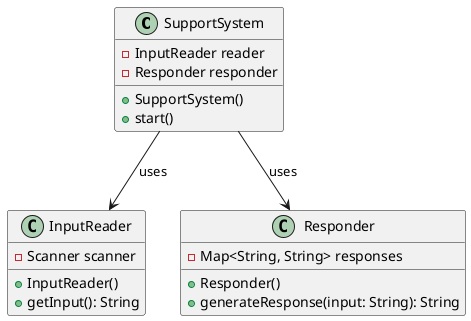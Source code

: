 @startuml Tech Support System
class SupportSystem {
  - InputReader reader
  - Responder responder
  + SupportSystem()
  + start()
}

class InputReader {
  - Scanner scanner
  + InputReader()
  + getInput(): String
}

class Responder {
  - Map<String, String> responses
  + Responder()
  + generateResponse(input: String): String
}

SupportSystem --> InputReader : uses
SupportSystem --> Responder : uses
@enduml
